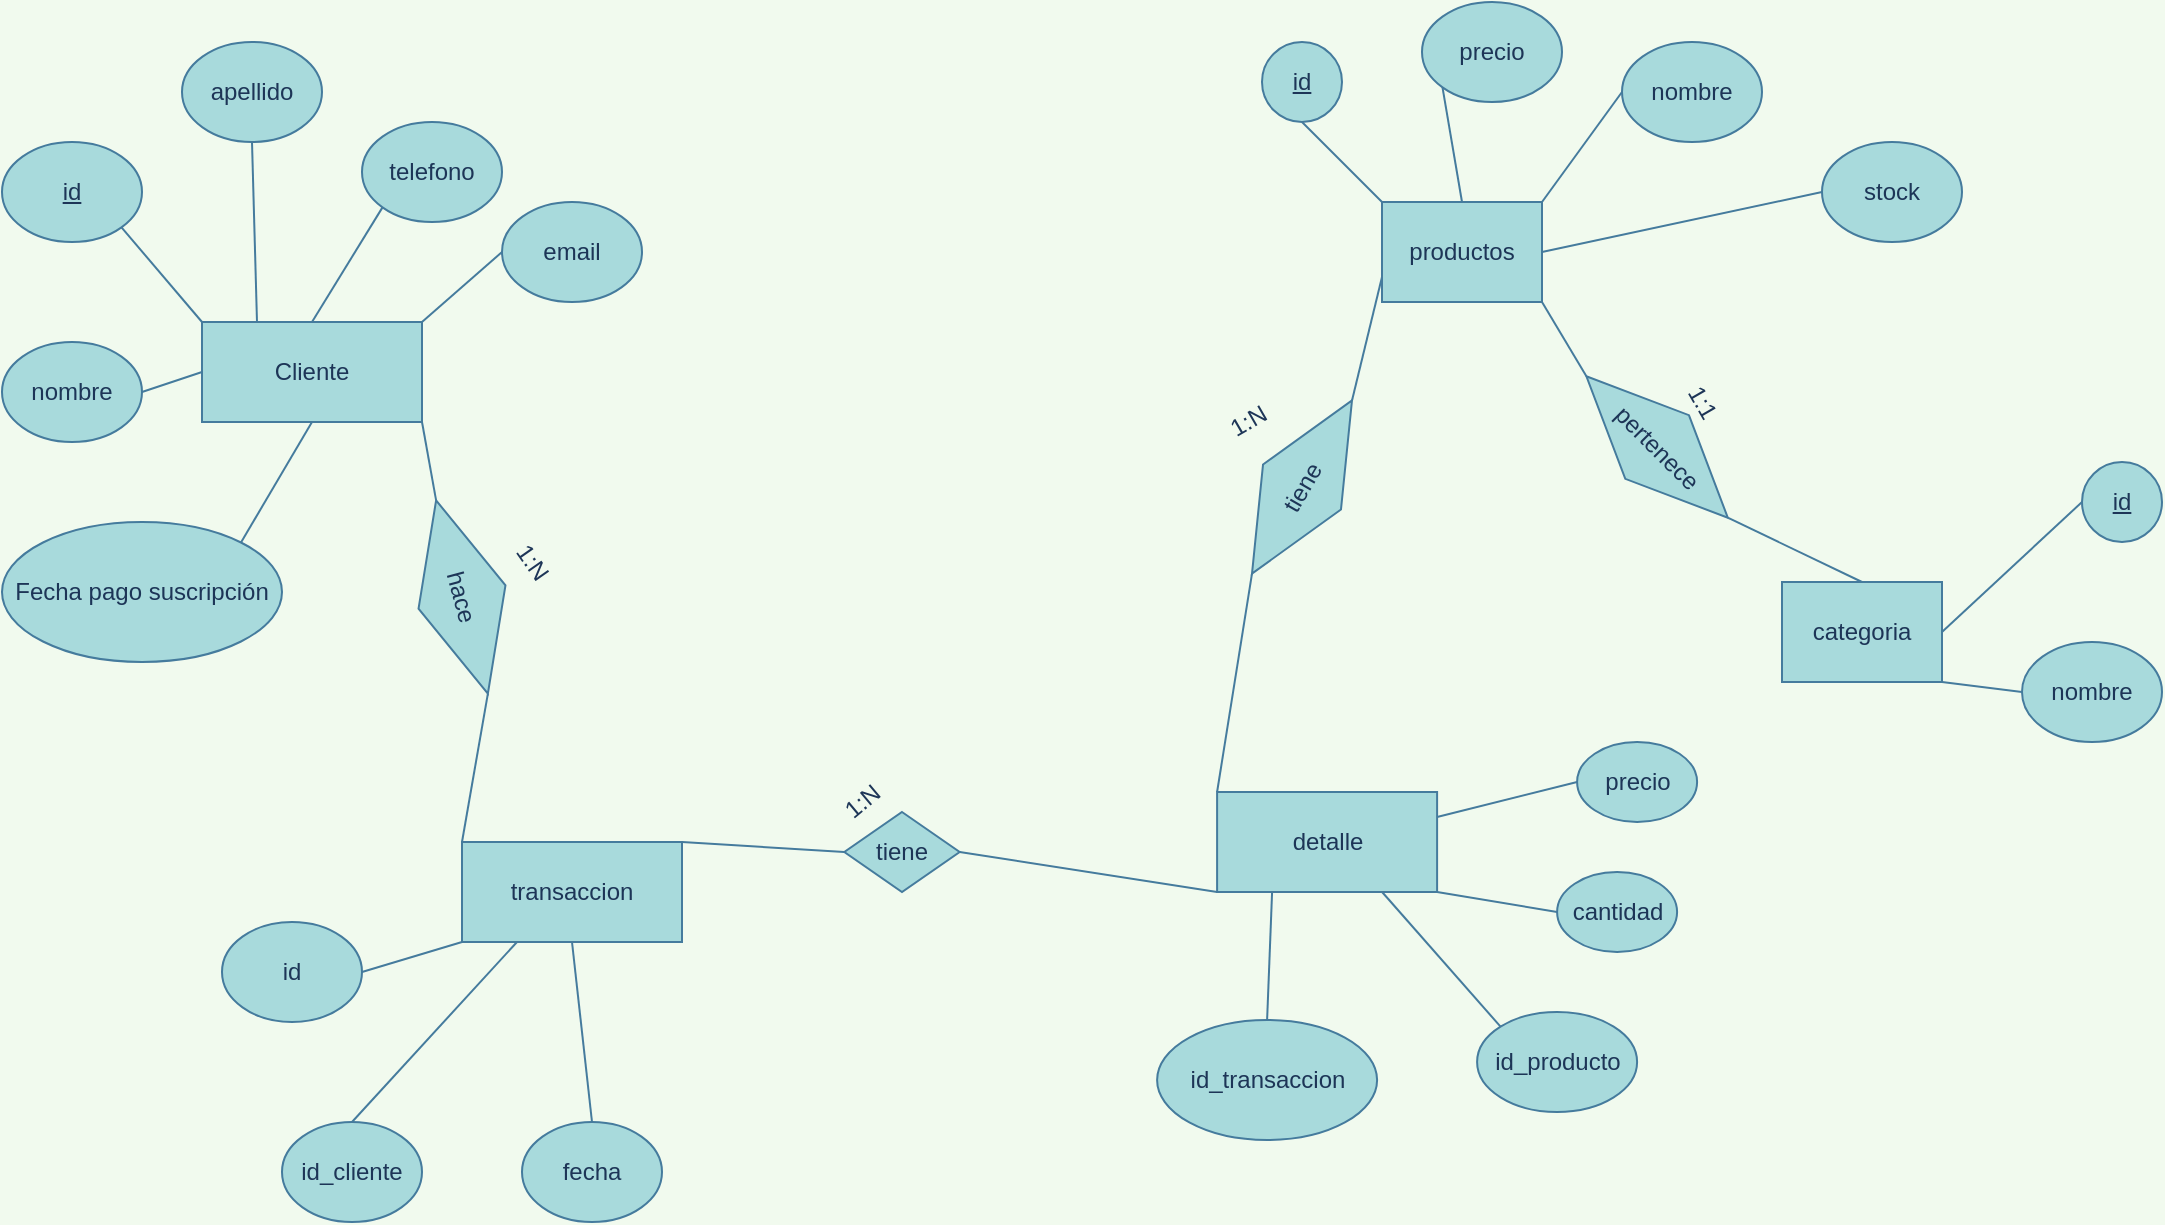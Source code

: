 <mxfile version="14.1.1" type="device"><diagram id="pJK4l47-ryI6x2VDtnxH" name="Page-1"><mxGraphModel dx="1108" dy="446" grid="1" gridSize="10" guides="1" tooltips="1" connect="1" arrows="1" fold="1" page="1" pageScale="1" pageWidth="1169" pageHeight="827" background="#F1FAEE" math="0" shadow="0"><root><mxCell id="0"/><mxCell id="1" parent="0"/><mxCell id="q3M_kw1vhn_lmG9es9dU-1" value="Cliente" style="rounded=0;whiteSpace=wrap;html=1;fillColor=#A8DADC;strokeColor=#457B9D;fontColor=#1D3557;" parent="1" vertex="1"><mxGeometry x="130" y="170" width="110" height="50" as="geometry"/></mxCell><mxCell id="q3M_kw1vhn_lmG9es9dU-2" value="productos" style="rounded=0;whiteSpace=wrap;html=1;fillColor=#A8DADC;strokeColor=#457B9D;fontColor=#1D3557;" parent="1" vertex="1"><mxGeometry x="720" y="110" width="80" height="50" as="geometry"/></mxCell><mxCell id="q3M_kw1vhn_lmG9es9dU-5" value="&lt;u&gt;id&lt;/u&gt;" style="ellipse;whiteSpace=wrap;html=1;fillColor=#A8DADC;strokeColor=#457B9D;fontColor=#1D3557;" parent="1" vertex="1"><mxGeometry x="30" y="80" width="70" height="50" as="geometry"/></mxCell><mxCell id="q3M_kw1vhn_lmG9es9dU-6" value="nombre" style="ellipse;whiteSpace=wrap;html=1;fillColor=#A8DADC;strokeColor=#457B9D;fontColor=#1D3557;" parent="1" vertex="1"><mxGeometry x="30" y="180" width="70" height="50" as="geometry"/></mxCell><mxCell id="q3M_kw1vhn_lmG9es9dU-7" value="apellido" style="ellipse;whiteSpace=wrap;html=1;fillColor=#A8DADC;strokeColor=#457B9D;fontColor=#1D3557;" parent="1" vertex="1"><mxGeometry x="120" y="30" width="70" height="50" as="geometry"/></mxCell><mxCell id="q3M_kw1vhn_lmG9es9dU-8" value="telefono" style="ellipse;whiteSpace=wrap;html=1;fillColor=#A8DADC;strokeColor=#457B9D;fontColor=#1D3557;" parent="1" vertex="1"><mxGeometry x="210" y="70" width="70" height="50" as="geometry"/></mxCell><mxCell id="q3M_kw1vhn_lmG9es9dU-9" value="email" style="ellipse;whiteSpace=wrap;html=1;fillColor=#A8DADC;strokeColor=#457B9D;fontColor=#1D3557;" parent="1" vertex="1"><mxGeometry x="280" y="110" width="70" height="50" as="geometry"/></mxCell><mxCell id="q3M_kw1vhn_lmG9es9dU-10" value="Fecha pago suscripción" style="ellipse;whiteSpace=wrap;html=1;fillColor=#A8DADC;strokeColor=#457B9D;fontColor=#1D3557;" parent="1" vertex="1"><mxGeometry x="30" y="270" width="140" height="70" as="geometry"/></mxCell><mxCell id="q3M_kw1vhn_lmG9es9dU-11" value="" style="endArrow=none;html=1;exitX=1;exitY=0;exitDx=0;exitDy=0;entryX=0.5;entryY=1;entryDx=0;entryDy=0;strokeColor=#457B9D;fontColor=#1D3557;labelBackgroundColor=#F1FAEE;" parent="1" source="q3M_kw1vhn_lmG9es9dU-10" target="q3M_kw1vhn_lmG9es9dU-1" edge="1"><mxGeometry width="50" height="50" relative="1" as="geometry"><mxPoint x="290" y="170" as="sourcePoint"/><mxPoint x="340" y="120" as="targetPoint"/></mxGeometry></mxCell><mxCell id="q3M_kw1vhn_lmG9es9dU-12" value="" style="endArrow=none;html=1;exitX=1;exitY=0.5;exitDx=0;exitDy=0;entryX=0;entryY=0.5;entryDx=0;entryDy=0;strokeColor=#457B9D;fontColor=#1D3557;labelBackgroundColor=#F1FAEE;" parent="1" source="q3M_kw1vhn_lmG9es9dU-6" target="q3M_kw1vhn_lmG9es9dU-1" edge="1"><mxGeometry width="50" height="50" relative="1" as="geometry"><mxPoint x="159.497" y="290.251" as="sourcePoint"/><mxPoint x="195" y="230" as="targetPoint"/></mxGeometry></mxCell><mxCell id="q3M_kw1vhn_lmG9es9dU-13" value="" style="endArrow=none;html=1;exitX=1;exitY=1;exitDx=0;exitDy=0;entryX=0;entryY=0;entryDx=0;entryDy=0;strokeColor=#457B9D;fontColor=#1D3557;labelBackgroundColor=#F1FAEE;" parent="1" source="q3M_kw1vhn_lmG9es9dU-5" target="q3M_kw1vhn_lmG9es9dU-1" edge="1"><mxGeometry width="50" height="50" relative="1" as="geometry"><mxPoint x="110.0" y="215" as="sourcePoint"/><mxPoint x="140" y="205" as="targetPoint"/></mxGeometry></mxCell><mxCell id="q3M_kw1vhn_lmG9es9dU-14" value="" style="endArrow=none;html=1;exitX=0.5;exitY=1;exitDx=0;exitDy=0;entryX=0.25;entryY=0;entryDx=0;entryDy=0;strokeColor=#457B9D;fontColor=#1D3557;labelBackgroundColor=#F1FAEE;" parent="1" source="q3M_kw1vhn_lmG9es9dU-7" target="q3M_kw1vhn_lmG9es9dU-1" edge="1"><mxGeometry width="50" height="50" relative="1" as="geometry"><mxPoint x="99.749" y="132.678" as="sourcePoint"/><mxPoint x="140" y="180" as="targetPoint"/></mxGeometry></mxCell><mxCell id="q3M_kw1vhn_lmG9es9dU-15" value="" style="endArrow=none;html=1;exitX=0;exitY=1;exitDx=0;exitDy=0;entryX=0.5;entryY=0;entryDx=0;entryDy=0;strokeColor=#457B9D;fontColor=#1D3557;labelBackgroundColor=#F1FAEE;" parent="1" source="q3M_kw1vhn_lmG9es9dU-8" target="q3M_kw1vhn_lmG9es9dU-1" edge="1"><mxGeometry width="50" height="50" relative="1" as="geometry"><mxPoint x="165" y="90" as="sourcePoint"/><mxPoint x="167.5" y="180" as="targetPoint"/></mxGeometry></mxCell><mxCell id="q3M_kw1vhn_lmG9es9dU-16" value="" style="endArrow=none;html=1;entryX=1;entryY=0;entryDx=0;entryDy=0;exitX=0;exitY=0.5;exitDx=0;exitDy=0;strokeColor=#457B9D;fontColor=#1D3557;labelBackgroundColor=#F1FAEE;" parent="1" source="q3M_kw1vhn_lmG9es9dU-9" target="q3M_kw1vhn_lmG9es9dU-1" edge="1"><mxGeometry width="50" height="50" relative="1" as="geometry"><mxPoint x="230.251" y="122.678" as="sourcePoint"/><mxPoint x="195" y="180" as="targetPoint"/></mxGeometry></mxCell><mxCell id="q3M_kw1vhn_lmG9es9dU-17" value="&lt;u&gt;id&lt;/u&gt;" style="ellipse;whiteSpace=wrap;html=1;fillColor=#A8DADC;strokeColor=#457B9D;fontColor=#1D3557;" parent="1" vertex="1"><mxGeometry x="660" y="30" width="40" height="40" as="geometry"/></mxCell><mxCell id="q3M_kw1vhn_lmG9es9dU-18" value="precio" style="ellipse;whiteSpace=wrap;html=1;fillColor=#A8DADC;strokeColor=#457B9D;fontColor=#1D3557;" parent="1" vertex="1"><mxGeometry x="740" y="10" width="70" height="50" as="geometry"/></mxCell><mxCell id="q3M_kw1vhn_lmG9es9dU-19" value="nombre" style="ellipse;whiteSpace=wrap;html=1;fillColor=#A8DADC;strokeColor=#457B9D;fontColor=#1D3557;" parent="1" vertex="1"><mxGeometry x="840" y="30" width="70" height="50" as="geometry"/></mxCell><mxCell id="q3M_kw1vhn_lmG9es9dU-20" value="" style="endArrow=none;html=1;exitX=0.5;exitY=1;exitDx=0;exitDy=0;entryX=0;entryY=0;entryDx=0;entryDy=0;strokeColor=#457B9D;fontColor=#1D3557;labelBackgroundColor=#F1FAEE;" parent="1" source="q3M_kw1vhn_lmG9es9dU-17" target="q3M_kw1vhn_lmG9es9dU-2" edge="1"><mxGeometry width="50" height="50" relative="1" as="geometry"><mxPoint x="229.749" y="122.678" as="sourcePoint"/><mxPoint x="270" y="170" as="targetPoint"/></mxGeometry></mxCell><mxCell id="q3M_kw1vhn_lmG9es9dU-21" value="" style="endArrow=none;html=1;exitX=0;exitY=1;exitDx=0;exitDy=0;entryX=0.5;entryY=0;entryDx=0;entryDy=0;strokeColor=#457B9D;fontColor=#1D3557;labelBackgroundColor=#F1FAEE;" parent="1" source="q3M_kw1vhn_lmG9es9dU-18" target="q3M_kw1vhn_lmG9es9dU-2" edge="1"><mxGeometry width="50" height="50" relative="1" as="geometry"><mxPoint x="780" y="80" as="sourcePoint"/><mxPoint x="770" y="120" as="targetPoint"/></mxGeometry></mxCell><mxCell id="q3M_kw1vhn_lmG9es9dU-22" value="" style="endArrow=none;html=1;exitX=0;exitY=0.5;exitDx=0;exitDy=0;entryX=1;entryY=0;entryDx=0;entryDy=0;strokeColor=#457B9D;fontColor=#1D3557;labelBackgroundColor=#F1FAEE;" parent="1" source="q3M_kw1vhn_lmG9es9dU-19" target="q3M_kw1vhn_lmG9es9dU-2" edge="1"><mxGeometry width="50" height="50" relative="1" as="geometry"><mxPoint x="840.551" y="92.889" as="sourcePoint"/><mxPoint x="800" y="100" as="targetPoint"/></mxGeometry></mxCell><mxCell id="q3M_kw1vhn_lmG9es9dU-35" value="tiene" style="rhombus;whiteSpace=wrap;html=1;rotation=-60;fillColor=#A8DADC;strokeColor=#457B9D;fontColor=#1D3557;" parent="1" vertex="1"><mxGeometry x="630" y="230" width="100" height="45" as="geometry"/></mxCell><mxCell id="q3M_kw1vhn_lmG9es9dU-36" value="" style="endArrow=none;html=1;entryX=0;entryY=0;entryDx=0;entryDy=0;exitX=0;exitY=0.5;exitDx=0;exitDy=0;strokeColor=#457B9D;fontColor=#1D3557;labelBackgroundColor=#F1FAEE;" parent="1" source="q3M_kw1vhn_lmG9es9dU-35" target="JX1fqr9FhtJ8O0RkiVX0-23" edge="1"><mxGeometry width="50" height="50" relative="1" as="geometry"><mxPoint x="390" y="240" as="sourcePoint"/><mxPoint x="195" y="230" as="targetPoint"/></mxGeometry></mxCell><mxCell id="q3M_kw1vhn_lmG9es9dU-37" value="" style="endArrow=none;html=1;entryX=1;entryY=0.5;entryDx=0;entryDy=0;exitX=0;exitY=0.75;exitDx=0;exitDy=0;strokeColor=#457B9D;fontColor=#1D3557;labelBackgroundColor=#F1FAEE;" parent="1" source="q3M_kw1vhn_lmG9es9dU-2" target="q3M_kw1vhn_lmG9es9dU-35" edge="1"><mxGeometry width="50" height="50" relative="1" as="geometry"><mxPoint x="420" y="232.5" as="sourcePoint"/><mxPoint x="250" y="230" as="targetPoint"/></mxGeometry></mxCell><mxCell id="q3M_kw1vhn_lmG9es9dU-38" value="1:N" style="text;html=1;align=center;verticalAlign=middle;resizable=0;points=[];autosize=1;rotation=-30;fontColor=#1D3557;" parent="1" vertex="1"><mxGeometry x="637.55" y="210" width="30" height="20" as="geometry"/></mxCell><mxCell id="JX1fqr9FhtJ8O0RkiVX0-1" value="stock" style="ellipse;whiteSpace=wrap;html=1;fillColor=#A8DADC;strokeColor=#457B9D;fontColor=#1D3557;" vertex="1" parent="1"><mxGeometry x="940" y="80" width="70" height="50" as="geometry"/></mxCell><mxCell id="JX1fqr9FhtJ8O0RkiVX0-2" value="" style="endArrow=none;html=1;exitX=0;exitY=0.5;exitDx=0;exitDy=0;entryX=1;entryY=0.5;entryDx=0;entryDy=0;strokeColor=#457B9D;fontColor=#1D3557;labelBackgroundColor=#F1FAEE;" edge="1" parent="1" source="JX1fqr9FhtJ8O0RkiVX0-1" target="q3M_kw1vhn_lmG9es9dU-2"><mxGeometry width="50" height="50" relative="1" as="geometry"><mxPoint x="850" y="145" as="sourcePoint"/><mxPoint x="800" y="160" as="targetPoint"/></mxGeometry></mxCell><mxCell id="JX1fqr9FhtJ8O0RkiVX0-3" value="categoria" style="rounded=0;whiteSpace=wrap;html=1;fillColor=#A8DADC;strokeColor=#457B9D;fontColor=#1D3557;" vertex="1" parent="1"><mxGeometry x="920" y="300" width="80" height="50" as="geometry"/></mxCell><mxCell id="JX1fqr9FhtJ8O0RkiVX0-4" value="" style="endArrow=none;html=1;entryX=0;entryY=0.5;entryDx=0;entryDy=0;exitX=1;exitY=1;exitDx=0;exitDy=0;strokeColor=#457B9D;fontColor=#1D3557;labelBackgroundColor=#F1FAEE;" edge="1" parent="1" source="q3M_kw1vhn_lmG9es9dU-2" target="JX1fqr9FhtJ8O0RkiVX0-9"><mxGeometry width="50" height="50" relative="1" as="geometry"><mxPoint x="830" y="230" as="sourcePoint"/><mxPoint x="760" y="270" as="targetPoint"/></mxGeometry></mxCell><mxCell id="JX1fqr9FhtJ8O0RkiVX0-5" value="&lt;u&gt;id&lt;/u&gt;" style="ellipse;whiteSpace=wrap;html=1;fillColor=#A8DADC;strokeColor=#457B9D;fontColor=#1D3557;" vertex="1" parent="1"><mxGeometry x="1070" y="240" width="40" height="40" as="geometry"/></mxCell><mxCell id="JX1fqr9FhtJ8O0RkiVX0-6" value="" style="endArrow=none;html=1;exitX=0;exitY=0.5;exitDx=0;exitDy=0;entryX=1;entryY=0.5;entryDx=0;entryDy=0;strokeColor=#457B9D;fontColor=#1D3557;labelBackgroundColor=#F1FAEE;" edge="1" parent="1" source="JX1fqr9FhtJ8O0RkiVX0-5" target="JX1fqr9FhtJ8O0RkiVX0-3"><mxGeometry width="50" height="50" relative="1" as="geometry"><mxPoint x="1060" y="295" as="sourcePoint"/><mxPoint x="1010" y="250" as="targetPoint"/></mxGeometry></mxCell><mxCell id="JX1fqr9FhtJ8O0RkiVX0-7" value="nombre" style="ellipse;whiteSpace=wrap;html=1;fillColor=#A8DADC;strokeColor=#457B9D;fontColor=#1D3557;" vertex="1" parent="1"><mxGeometry x="1040" y="330" width="70" height="50" as="geometry"/></mxCell><mxCell id="JX1fqr9FhtJ8O0RkiVX0-8" value="" style="endArrow=none;html=1;exitX=0;exitY=0.5;exitDx=0;exitDy=0;entryX=1;entryY=1;entryDx=0;entryDy=0;strokeColor=#457B9D;fontColor=#1D3557;labelBackgroundColor=#F1FAEE;" edge="1" parent="1" source="JX1fqr9FhtJ8O0RkiVX0-7" target="JX1fqr9FhtJ8O0RkiVX0-3"><mxGeometry width="50" height="50" relative="1" as="geometry"><mxPoint x="1080" y="380" as="sourcePoint"/><mxPoint x="1010" y="405" as="targetPoint"/></mxGeometry></mxCell><mxCell id="JX1fqr9FhtJ8O0RkiVX0-9" value="pertenece" style="rhombus;whiteSpace=wrap;html=1;rotation=45;fillColor=#A8DADC;strokeColor=#457B9D;fontColor=#1D3557;" vertex="1" parent="1"><mxGeometry x="807.55" y="210" width="100" height="45" as="geometry"/></mxCell><mxCell id="JX1fqr9FhtJ8O0RkiVX0-10" value="" style="endArrow=none;html=1;exitX=1;exitY=0.5;exitDx=0;exitDy=0;entryX=0.5;entryY=0;entryDx=0;entryDy=0;strokeColor=#457B9D;fontColor=#1D3557;labelBackgroundColor=#F1FAEE;" edge="1" parent="1" source="JX1fqr9FhtJ8O0RkiVX0-9" target="JX1fqr9FhtJ8O0RkiVX0-3"><mxGeometry width="50" height="50" relative="1" as="geometry"><mxPoint x="770" y="170" as="sourcePoint"/><mxPoint x="770" y="280" as="targetPoint"/></mxGeometry></mxCell><mxCell id="JX1fqr9FhtJ8O0RkiVX0-11" value="transaccion" style="rounded=0;whiteSpace=wrap;html=1;fillColor=#A8DADC;strokeColor=#457B9D;fontColor=#1D3557;" vertex="1" parent="1"><mxGeometry x="260" y="430" width="110" height="50" as="geometry"/></mxCell><mxCell id="JX1fqr9FhtJ8O0RkiVX0-12" value="id" style="ellipse;whiteSpace=wrap;html=1;fillColor=#A8DADC;strokeColor=#457B9D;fontColor=#1D3557;" vertex="1" parent="1"><mxGeometry x="140" y="470" width="70" height="50" as="geometry"/></mxCell><mxCell id="JX1fqr9FhtJ8O0RkiVX0-13" value="id_cliente" style="ellipse;whiteSpace=wrap;html=1;fillColor=#A8DADC;strokeColor=#457B9D;fontColor=#1D3557;" vertex="1" parent="1"><mxGeometry x="170" y="570" width="70" height="50" as="geometry"/></mxCell><mxCell id="JX1fqr9FhtJ8O0RkiVX0-14" value="hace" style="rhombus;whiteSpace=wrap;html=1;rotation=75;fillColor=#A8DADC;strokeColor=#457B9D;fontColor=#1D3557;" vertex="1" parent="1"><mxGeometry x="210" y="285" width="100" height="45" as="geometry"/></mxCell><mxCell id="JX1fqr9FhtJ8O0RkiVX0-15" value="" style="endArrow=none;html=1;entryX=1;entryY=1;entryDx=0;entryDy=0;exitX=0;exitY=0.5;exitDx=0;exitDy=0;strokeColor=#457B9D;fontColor=#1D3557;labelBackgroundColor=#F1FAEE;" edge="1" parent="1" source="JX1fqr9FhtJ8O0RkiVX0-14" target="q3M_kw1vhn_lmG9es9dU-1"><mxGeometry width="50" height="50" relative="1" as="geometry"><mxPoint x="290" y="145" as="sourcePoint"/><mxPoint x="250" y="180" as="targetPoint"/></mxGeometry></mxCell><mxCell id="JX1fqr9FhtJ8O0RkiVX0-16" value="" style="endArrow=none;html=1;entryX=1;entryY=0.5;entryDx=0;entryDy=0;exitX=0;exitY=0;exitDx=0;exitDy=0;strokeColor=#457B9D;fontColor=#1D3557;labelBackgroundColor=#F1FAEE;" edge="1" parent="1" source="JX1fqr9FhtJ8O0RkiVX0-11" target="JX1fqr9FhtJ8O0RkiVX0-14"><mxGeometry width="50" height="50" relative="1" as="geometry"><mxPoint x="285" y="319.199" as="sourcePoint"/><mxPoint x="250" y="230" as="targetPoint"/></mxGeometry></mxCell><mxCell id="JX1fqr9FhtJ8O0RkiVX0-17" value="" style="endArrow=none;html=1;exitX=1;exitY=0.5;exitDx=0;exitDy=0;entryX=0;entryY=1;entryDx=0;entryDy=0;strokeColor=#457B9D;fontColor=#1D3557;labelBackgroundColor=#F1FAEE;" edge="1" parent="1" source="JX1fqr9FhtJ8O0RkiVX0-12" target="JX1fqr9FhtJ8O0RkiVX0-11"><mxGeometry width="50" height="50" relative="1" as="geometry"><mxPoint x="99.497" y="320.251" as="sourcePoint"/><mxPoint x="135" y="260" as="targetPoint"/></mxGeometry></mxCell><mxCell id="JX1fqr9FhtJ8O0RkiVX0-18" value="" style="endArrow=none;html=1;exitX=0.5;exitY=0;exitDx=0;exitDy=0;entryX=0.25;entryY=1;entryDx=0;entryDy=0;strokeColor=#457B9D;fontColor=#1D3557;labelBackgroundColor=#F1FAEE;" edge="1" parent="1" source="JX1fqr9FhtJ8O0RkiVX0-13" target="JX1fqr9FhtJ8O0RkiVX0-11"><mxGeometry width="50" height="50" relative="1" as="geometry"><mxPoint x="250" y="565" as="sourcePoint"/><mxPoint x="310" y="550" as="targetPoint"/></mxGeometry></mxCell><mxCell id="JX1fqr9FhtJ8O0RkiVX0-19" value="fecha" style="ellipse;whiteSpace=wrap;html=1;fillColor=#A8DADC;strokeColor=#457B9D;fontColor=#1D3557;" vertex="1" parent="1"><mxGeometry x="290" y="570" width="70" height="50" as="geometry"/></mxCell><mxCell id="JX1fqr9FhtJ8O0RkiVX0-20" value="" style="endArrow=none;html=1;exitX=0.5;exitY=0;exitDx=0;exitDy=0;entryX=0.5;entryY=1;entryDx=0;entryDy=0;strokeColor=#457B9D;fontColor=#1D3557;labelBackgroundColor=#F1FAEE;" edge="1" parent="1" source="JX1fqr9FhtJ8O0RkiVX0-19" target="JX1fqr9FhtJ8O0RkiVX0-11"><mxGeometry width="50" height="50" relative="1" as="geometry"><mxPoint x="285" y="600" as="sourcePoint"/><mxPoint x="337.5" y="550" as="targetPoint"/></mxGeometry></mxCell><mxCell id="JX1fqr9FhtJ8O0RkiVX0-22" value="1:N" style="text;html=1;align=center;verticalAlign=middle;resizable=0;points=[];autosize=1;rotation=55;fontColor=#1D3557;" vertex="1" parent="1"><mxGeometry x="280" y="280" width="30" height="20" as="geometry"/></mxCell><mxCell id="JX1fqr9FhtJ8O0RkiVX0-23" value="detalle" style="rounded=0;whiteSpace=wrap;html=1;fillColor=#A8DADC;strokeColor=#457B9D;fontColor=#1D3557;" vertex="1" parent="1"><mxGeometry x="637.55" y="405" width="110" height="50" as="geometry"/></mxCell><mxCell id="JX1fqr9FhtJ8O0RkiVX0-24" value="id_transaccion" style="ellipse;whiteSpace=wrap;html=1;fillColor=#A8DADC;strokeColor=#457B9D;fontColor=#1D3557;" vertex="1" parent="1"><mxGeometry x="607.55" y="519" width="110" height="60" as="geometry"/></mxCell><mxCell id="JX1fqr9FhtJ8O0RkiVX0-25" value="id_producto" style="ellipse;whiteSpace=wrap;html=1;fillColor=#A8DADC;strokeColor=#457B9D;fontColor=#1D3557;" vertex="1" parent="1"><mxGeometry x="767.55" y="515" width="80" height="50" as="geometry"/></mxCell><mxCell id="JX1fqr9FhtJ8O0RkiVX0-26" value="tiene" style="rhombus;whiteSpace=wrap;html=1;rotation=0;fillColor=#A8DADC;strokeColor=#457B9D;fontColor=#1D3557;" vertex="1" parent="1"><mxGeometry x="451.17" y="415" width="57.66" height="40" as="geometry"/></mxCell><mxCell id="JX1fqr9FhtJ8O0RkiVX0-27" value="" style="endArrow=none;html=1;entryX=0;entryY=1;entryDx=0;entryDy=0;exitX=1;exitY=0.5;exitDx=0;exitDy=0;strokeColor=#457B9D;fontColor=#1D3557;labelBackgroundColor=#F1FAEE;" edge="1" parent="1" source="JX1fqr9FhtJ8O0RkiVX0-26" target="JX1fqr9FhtJ8O0RkiVX0-23"><mxGeometry width="50" height="50" relative="1" as="geometry"><mxPoint x="579.996" y="478.464" as="sourcePoint"/><mxPoint x="372.55" y="495.801" as="targetPoint"/></mxGeometry></mxCell><mxCell id="JX1fqr9FhtJ8O0RkiVX0-28" value="" style="endArrow=none;html=1;entryX=0;entryY=0.5;entryDx=0;entryDy=0;exitX=1;exitY=0;exitDx=0;exitDy=0;strokeColor=#457B9D;fontColor=#1D3557;labelBackgroundColor=#F1FAEE;" edge="1" parent="1" source="JX1fqr9FhtJ8O0RkiVX0-11" target="JX1fqr9FhtJ8O0RkiVX0-26"><mxGeometry width="50" height="50" relative="1" as="geometry"><mxPoint x="524.786" y="353.464" as="sourcePoint"/><mxPoint x="590" y="330" as="targetPoint"/></mxGeometry></mxCell><mxCell id="JX1fqr9FhtJ8O0RkiVX0-29" value="1:N" style="text;html=1;align=center;verticalAlign=middle;resizable=0;points=[];autosize=1;rotation=-40;fontColor=#1D3557;" vertex="1" parent="1"><mxGeometry x="445" y="400" width="30" height="20" as="geometry"/></mxCell><mxCell id="JX1fqr9FhtJ8O0RkiVX0-30" value="" style="endArrow=none;html=1;entryX=0.25;entryY=1;entryDx=0;entryDy=0;exitX=0.5;exitY=0;exitDx=0;exitDy=0;strokeColor=#457B9D;fontColor=#1D3557;labelBackgroundColor=#F1FAEE;" edge="1" parent="1" source="JX1fqr9FhtJ8O0RkiVX0-24" target="JX1fqr9FhtJ8O0RkiVX0-23"><mxGeometry width="50" height="50" relative="1" as="geometry"><mxPoint x="589.996" y="488.464" as="sourcePoint"/><mxPoint x="647.55" y="465" as="targetPoint"/></mxGeometry></mxCell><mxCell id="JX1fqr9FhtJ8O0RkiVX0-31" value="" style="endArrow=none;html=1;entryX=0.75;entryY=1;entryDx=0;entryDy=0;exitX=0;exitY=0;exitDx=0;exitDy=0;strokeColor=#457B9D;fontColor=#1D3557;labelBackgroundColor=#F1FAEE;" edge="1" parent="1" source="JX1fqr9FhtJ8O0RkiVX0-25" target="JX1fqr9FhtJ8O0RkiVX0-23"><mxGeometry width="50" height="50" relative="1" as="geometry"><mxPoint x="672.55" y="529.0" as="sourcePoint"/><mxPoint x="675.05" y="465" as="targetPoint"/></mxGeometry></mxCell><mxCell id="JX1fqr9FhtJ8O0RkiVX0-32" value="cantidad" style="ellipse;whiteSpace=wrap;html=1;fillColor=#A8DADC;strokeColor=#457B9D;fontColor=#1D3557;" vertex="1" parent="1"><mxGeometry x="807.55" y="445" width="60" height="40" as="geometry"/></mxCell><mxCell id="JX1fqr9FhtJ8O0RkiVX0-33" value="" style="endArrow=none;html=1;entryX=1;entryY=1;entryDx=0;entryDy=0;exitX=0;exitY=0.5;exitDx=0;exitDy=0;strokeColor=#457B9D;fontColor=#1D3557;labelBackgroundColor=#F1FAEE;" edge="1" parent="1" source="JX1fqr9FhtJ8O0RkiVX0-32" target="JX1fqr9FhtJ8O0RkiVX0-23"><mxGeometry width="50" height="50" relative="1" as="geometry"><mxPoint x="789.168" y="532.384" as="sourcePoint"/><mxPoint x="730.05" y="465" as="targetPoint"/></mxGeometry></mxCell><mxCell id="JX1fqr9FhtJ8O0RkiVX0-34" value="precio" style="ellipse;whiteSpace=wrap;html=1;fillColor=#A8DADC;strokeColor=#457B9D;fontColor=#1D3557;" vertex="1" parent="1"><mxGeometry x="817.55" y="380" width="60" height="40" as="geometry"/></mxCell><mxCell id="JX1fqr9FhtJ8O0RkiVX0-35" value="" style="endArrow=none;html=1;exitX=0;exitY=0.5;exitDx=0;exitDy=0;entryX=1;entryY=0.25;entryDx=0;entryDy=0;strokeColor=#457B9D;fontColor=#1D3557;labelBackgroundColor=#F1FAEE;" edge="1" parent="1" source="JX1fqr9FhtJ8O0RkiVX0-34" target="JX1fqr9FhtJ8O0RkiVX0-23"><mxGeometry width="50" height="50" relative="1" as="geometry"><mxPoint x="817.55" y="475" as="sourcePoint"/><mxPoint x="757.55" y="465" as="targetPoint"/></mxGeometry></mxCell><mxCell id="JX1fqr9FhtJ8O0RkiVX0-38" value="1:1" style="text;html=1;align=center;verticalAlign=middle;resizable=0;points=[];autosize=1;fontColor=#1D3557;rotation=60;" vertex="1" parent="1"><mxGeometry x="865" y="200" width="30" height="20" as="geometry"/></mxCell></root></mxGraphModel></diagram></mxfile>